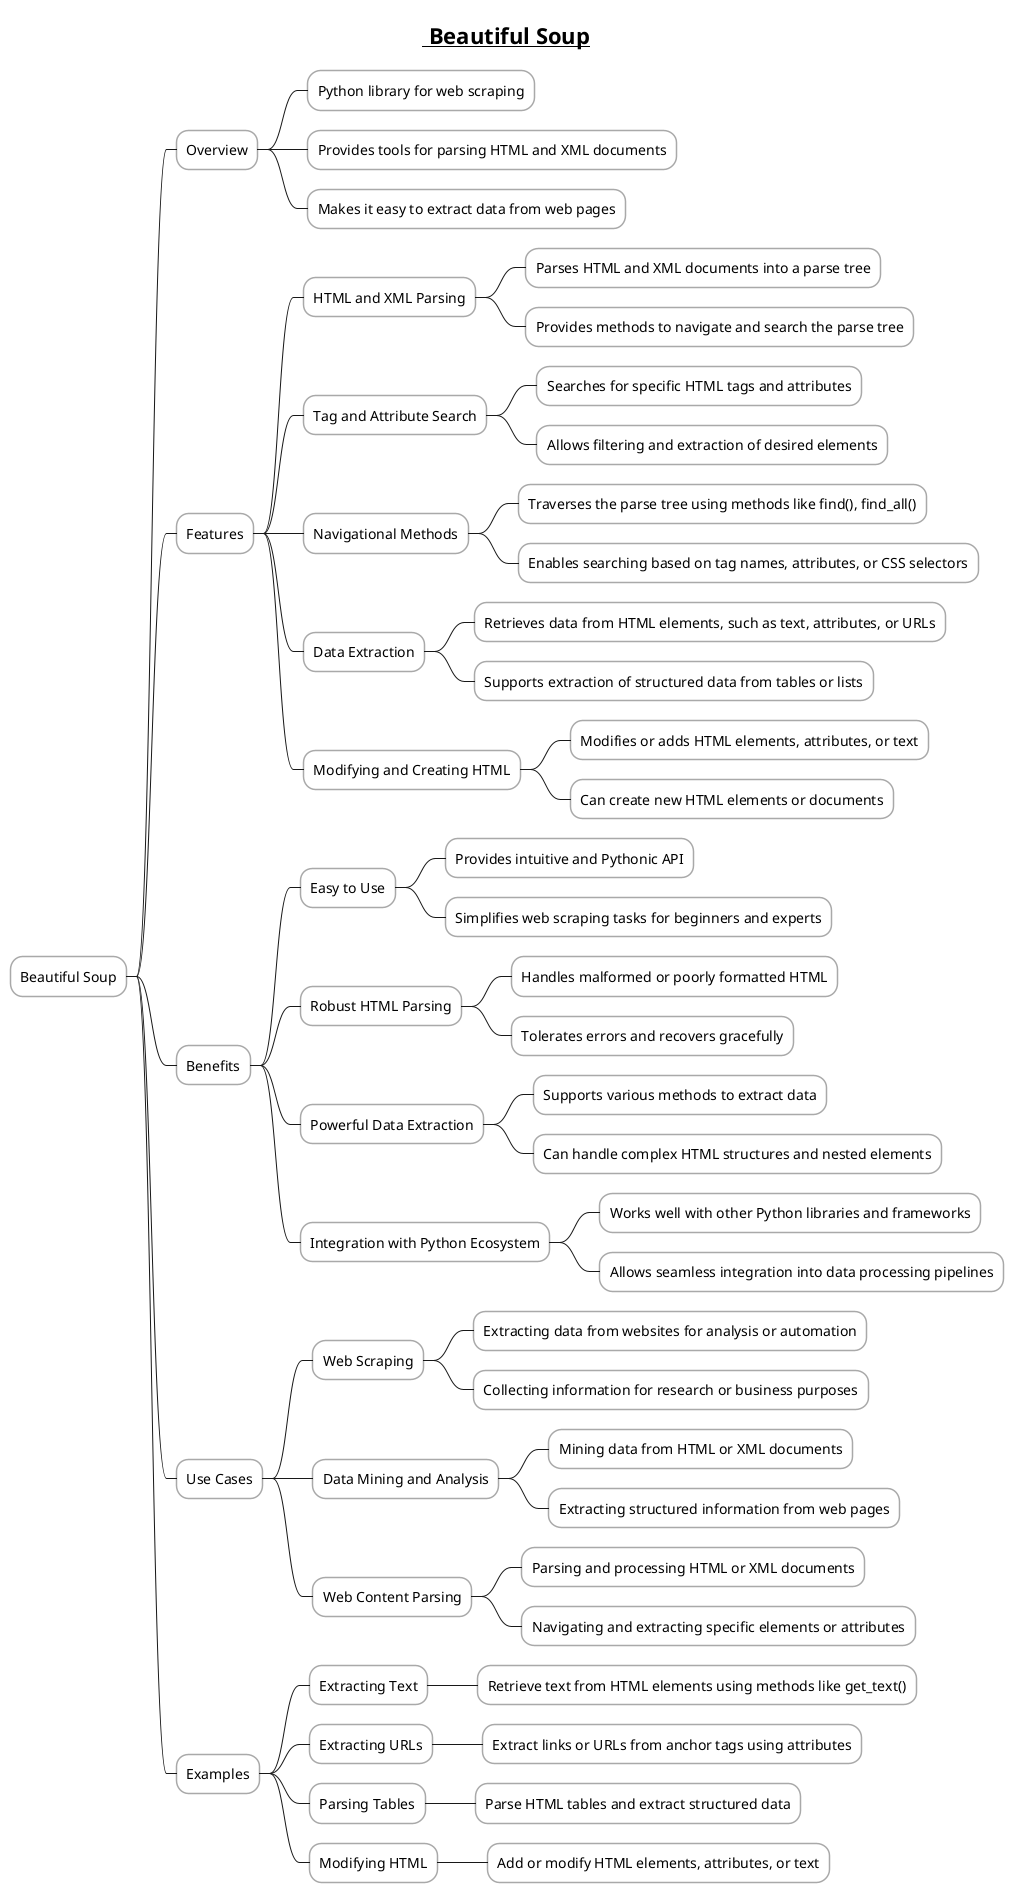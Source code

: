 @startmindmap

skinparam node {
    BorderColor DarkGray
    BackgroundColor White
}

skinparam connector {
    LineColor DarkGray
}

title =__ Beautiful Soup__

* Beautiful Soup

** Overview
*** Python library for web scraping
*** Provides tools for parsing HTML and XML documents
*** Makes it easy to extract data from web pages

** Features

*** HTML and XML Parsing
**** Parses HTML and XML documents into a parse tree
**** Provides methods to navigate and search the parse tree

*** Tag and Attribute Search
**** Searches for specific HTML tags and attributes
**** Allows filtering and extraction of desired elements

*** Navigational Methods
**** Traverses the parse tree using methods like find(), find_all()
**** Enables searching based on tag names, attributes, or CSS selectors

*** Data Extraction
**** Retrieves data from HTML elements, such as text, attributes, or URLs
**** Supports extraction of structured data from tables or lists

*** Modifying and Creating HTML
**** Modifies or adds HTML elements, attributes, or text
**** Can create new HTML elements or documents

** Benefits

*** Easy to Use
**** Provides intuitive and Pythonic API
**** Simplifies web scraping tasks for beginners and experts

*** Robust HTML Parsing
**** Handles malformed or poorly formatted HTML
**** Tolerates errors and recovers gracefully

*** Powerful Data Extraction
**** Supports various methods to extract data
**** Can handle complex HTML structures and nested elements

*** Integration with Python Ecosystem
**** Works well with other Python libraries and frameworks
**** Allows seamless integration into data processing pipelines

** Use Cases

*** Web Scraping
**** Extracting data from websites for analysis or automation
**** Collecting information for research or business purposes

*** Data Mining and Analysis
**** Mining data from HTML or XML documents
**** Extracting structured information from web pages

*** Web Content Parsing
**** Parsing and processing HTML or XML documents
**** Navigating and extracting specific elements or attributes

** Examples

*** Extracting Text
**** Retrieve text from HTML elements using methods like get_text()

*** Extracting URLs
**** Extract links or URLs from anchor tags using attributes

*** Parsing Tables
**** Parse HTML tables and extract structured data

*** Modifying HTML
**** Add or modify HTML elements, attributes, or text

@endmindmap
